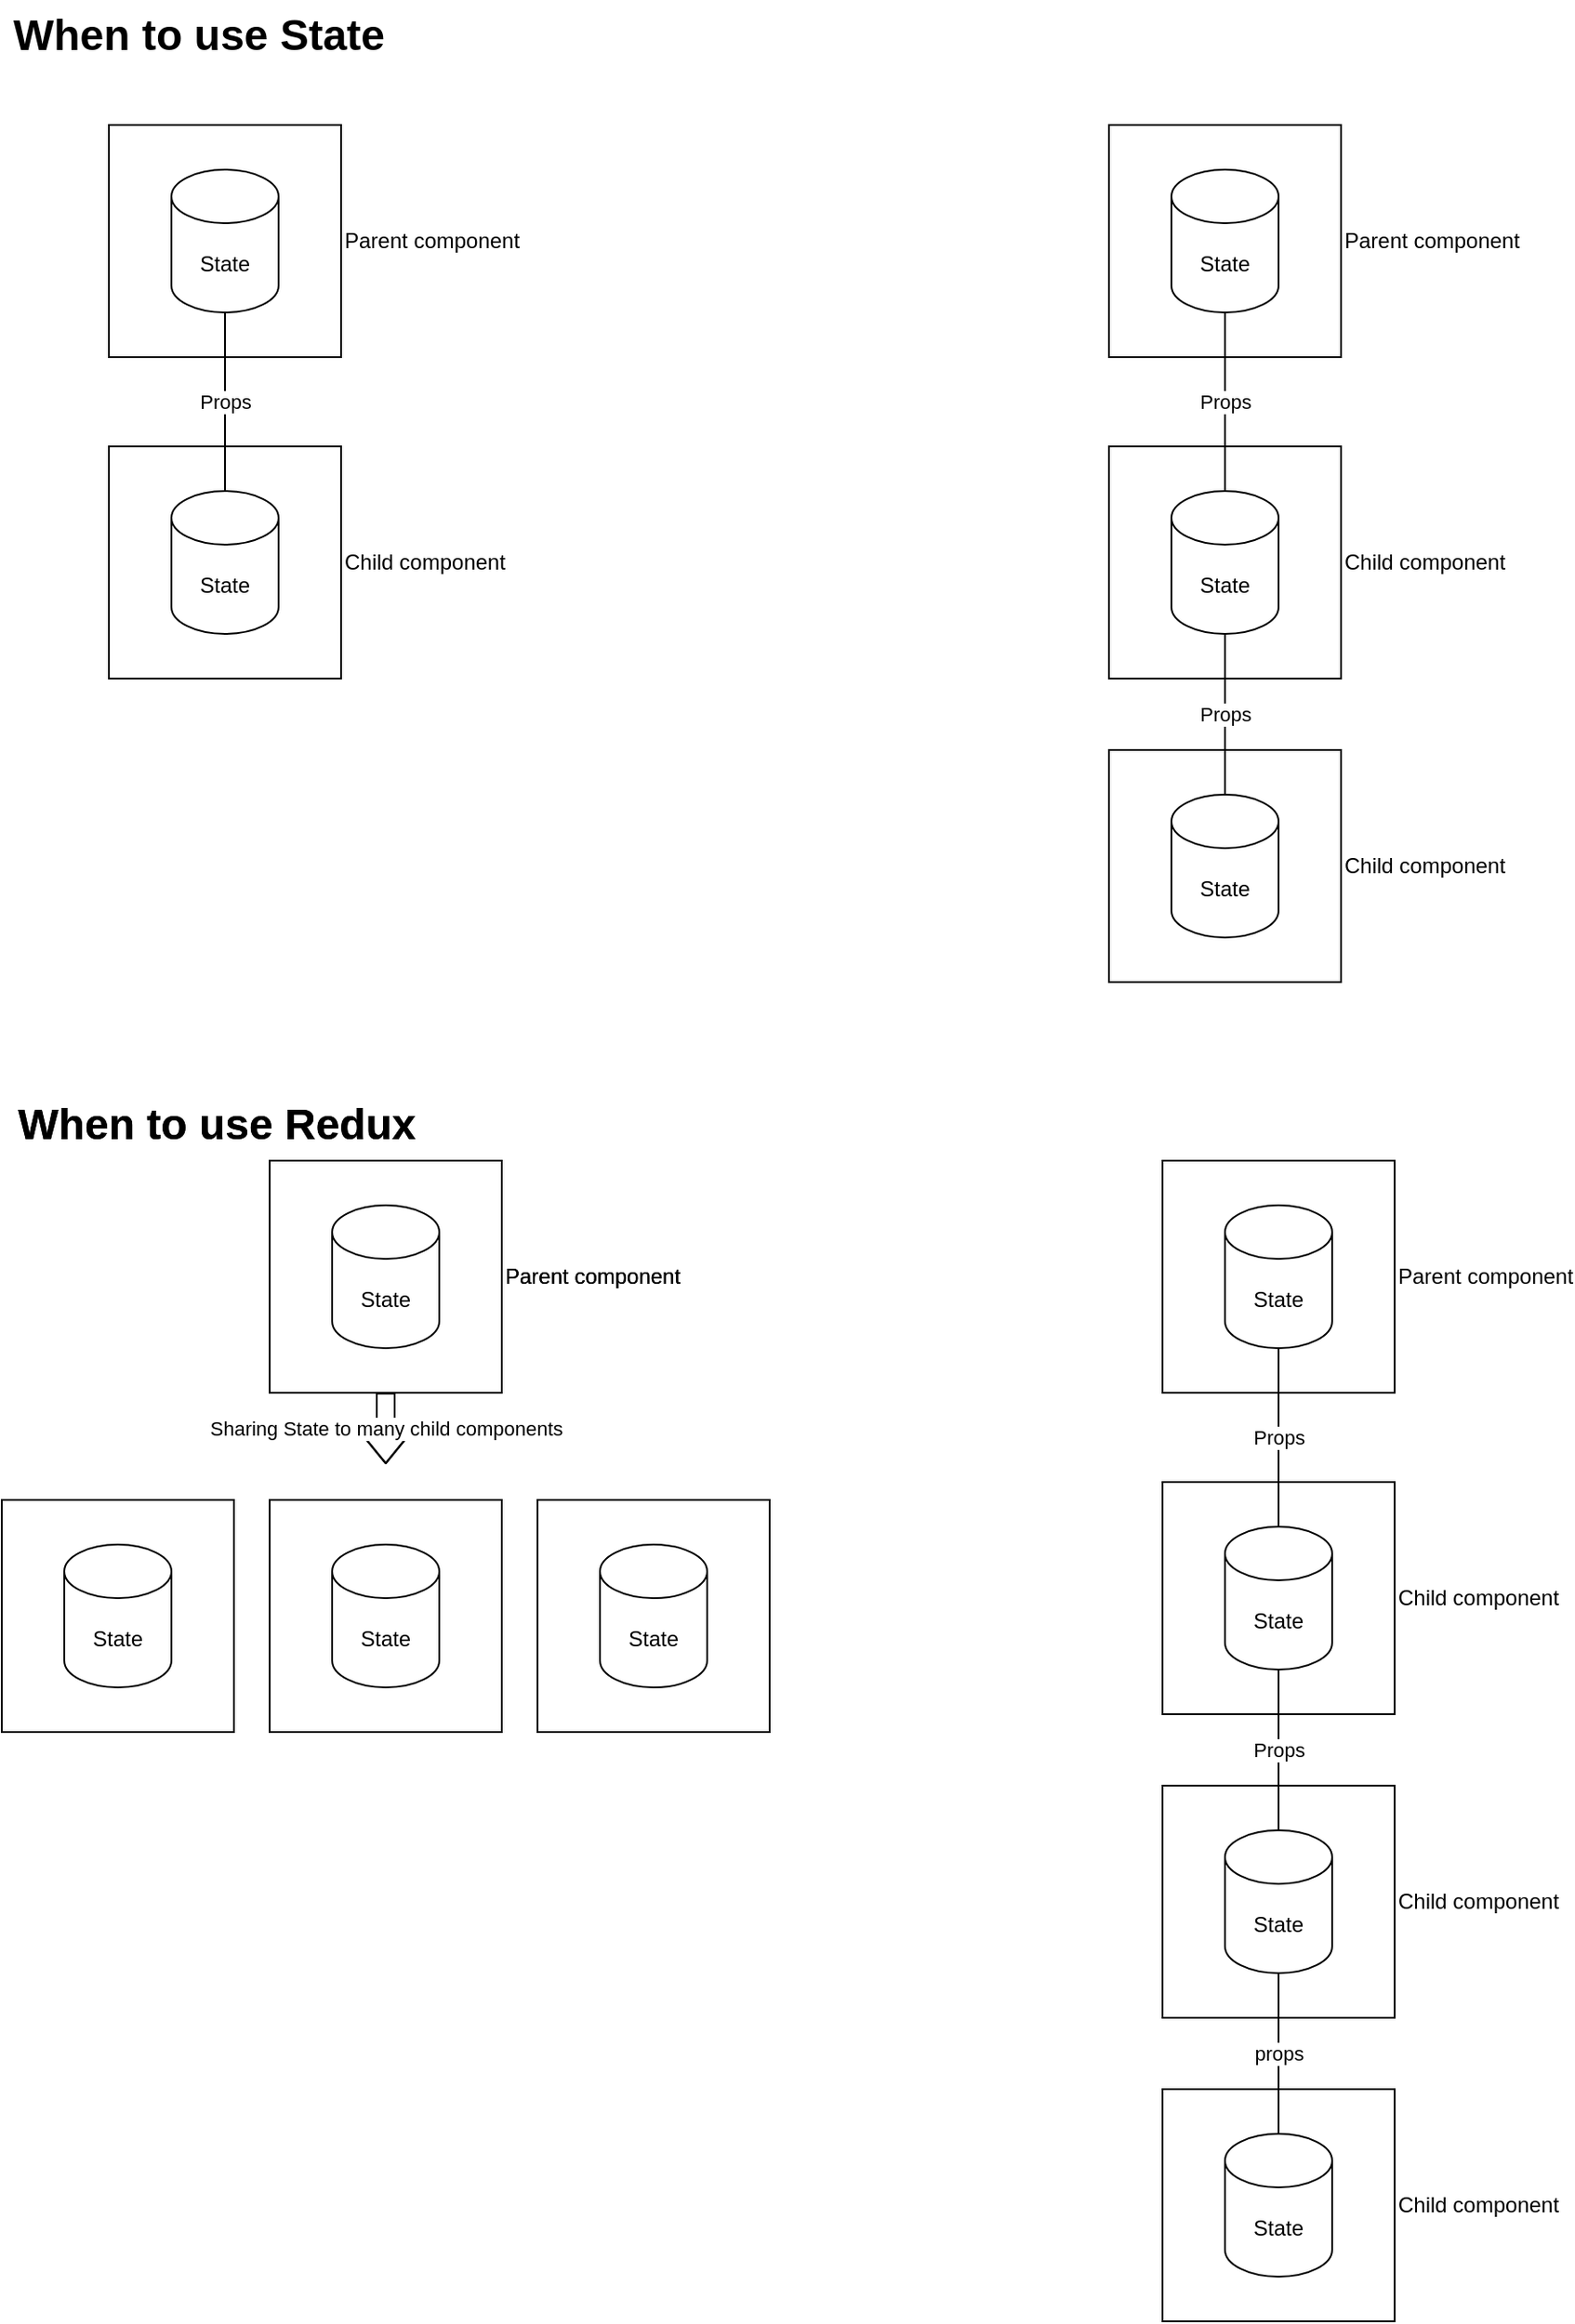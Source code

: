 <mxfile version="14.2.4" type="embed">
    <diagram id="8_qYe8HIOxJQjrzqu-W8" name="Page-1">
        <mxGraphModel dx="1252" dy="798" grid="1" gridSize="10" guides="1" tooltips="1" connect="1" arrows="1" fold="1" page="1" pageScale="1" pageWidth="850" pageHeight="1100" math="0" shadow="0">
            <root>
                <mxCell id="0"/>
                <mxCell id="1" parent="0"/>
                <mxCell id="2" value="When to use State" style="text;strokeColor=none;fillColor=none;html=1;fontSize=24;fontStyle=1;verticalAlign=middle;align=center;" vertex="1" parent="1">
                    <mxGeometry x="100" y="70" width="100" height="40" as="geometry"/>
                </mxCell>
                <mxCell id="3" value="Parent component" style="whiteSpace=wrap;html=1;aspect=fixed;labelPosition=right;verticalLabelPosition=middle;align=left;verticalAlign=middle;" vertex="1" parent="1">
                    <mxGeometry x="100" y="140" width="130" height="130" as="geometry"/>
                </mxCell>
                <mxCell id="4" value="State" style="shape=cylinder3;whiteSpace=wrap;html=1;boundedLbl=1;backgroundOutline=1;size=15;" vertex="1" parent="1">
                    <mxGeometry x="135" y="165" width="60" height="80" as="geometry"/>
                </mxCell>
                <mxCell id="5" value="Child component" style="whiteSpace=wrap;html=1;aspect=fixed;labelPosition=right;verticalLabelPosition=middle;align=left;verticalAlign=middle;" vertex="1" parent="1">
                    <mxGeometry x="100" y="320" width="130" height="130" as="geometry"/>
                </mxCell>
                <mxCell id="6" value="State" style="shape=cylinder3;whiteSpace=wrap;html=1;boundedLbl=1;backgroundOutline=1;size=15;" vertex="1" parent="1">
                    <mxGeometry x="135" y="345" width="60" height="80" as="geometry"/>
                </mxCell>
                <mxCell id="7" value="Props" style="endArrow=none;html=1;entryX=0.5;entryY=1;entryDx=0;entryDy=0;entryPerimeter=0;exitX=0.5;exitY=0;exitDx=0;exitDy=0;exitPerimeter=0;" edge="1" parent="1" source="6" target="4">
                    <mxGeometry width="50" height="50" relative="1" as="geometry">
                        <mxPoint x="20" y="210" as="sourcePoint"/>
                        <mxPoint x="70" y="160" as="targetPoint"/>
                    </mxGeometry>
                </mxCell>
                <mxCell id="25" value="" style="group" vertex="1" connectable="0" parent="1">
                    <mxGeometry x="320" y="720" width="150" height="320" as="geometry"/>
                </mxCell>
                <mxCell id="16" value="" style="group" vertex="1" connectable="0" parent="25">
                    <mxGeometry x="-280" y="190" width="130" height="130" as="geometry"/>
                </mxCell>
                <mxCell id="21" value="" style="group" vertex="1" connectable="0" parent="16">
                    <mxGeometry width="130" height="130" as="geometry"/>
                </mxCell>
                <mxCell id="11" value="" style="whiteSpace=wrap;html=1;aspect=fixed;labelPosition=right;verticalLabelPosition=middle;align=left;verticalAlign=middle;" vertex="1" parent="21">
                    <mxGeometry width="130" height="130" as="geometry"/>
                </mxCell>
                <mxCell id="12" value="State" style="shape=cylinder3;whiteSpace=wrap;html=1;boundedLbl=1;backgroundOutline=1;size=15;" vertex="1" parent="21">
                    <mxGeometry x="35" y="25" width="60" height="80" as="geometry"/>
                </mxCell>
                <mxCell id="22" value="" style="group" vertex="1" connectable="0" parent="16">
                    <mxGeometry x="150" width="130" height="130" as="geometry"/>
                </mxCell>
                <mxCell id="23" value="" style="whiteSpace=wrap;html=1;aspect=fixed;labelPosition=right;verticalLabelPosition=middle;align=left;verticalAlign=middle;" vertex="1" parent="22">
                    <mxGeometry width="130" height="130" as="geometry"/>
                </mxCell>
                <mxCell id="24" value="State" style="shape=cylinder3;whiteSpace=wrap;html=1;boundedLbl=1;backgroundOutline=1;size=15;" vertex="1" parent="22">
                    <mxGeometry x="35" y="25" width="60" height="80" as="geometry"/>
                </mxCell>
                <mxCell id="27" value="State" style="shape=cylinder3;whiteSpace=wrap;html=1;boundedLbl=1;backgroundOutline=1;size=15;" vertex="1" parent="25">
                    <mxGeometry x="55" y="215" width="60" height="80" as="geometry"/>
                </mxCell>
                <mxCell id="38" value="When to use Redux" style="text;strokeColor=none;fillColor=none;html=1;fontSize=24;fontStyle=1;verticalAlign=middle;align=center;" vertex="1" parent="25">
                    <mxGeometry x="-210" y="-40" width="100" height="40" as="geometry"/>
                </mxCell>
                <mxCell id="39" value="Parent component" style="whiteSpace=wrap;html=1;aspect=fixed;labelPosition=right;verticalLabelPosition=middle;align=left;verticalAlign=middle;" vertex="1" parent="25">
                    <mxGeometry x="-130" width="130" height="130" as="geometry"/>
                </mxCell>
                <mxCell id="40" value="State" style="shape=cylinder3;whiteSpace=wrap;html=1;boundedLbl=1;backgroundOutline=1;size=15;" vertex="1" parent="25">
                    <mxGeometry x="-95" y="25" width="60" height="80" as="geometry"/>
                </mxCell>
                <mxCell id="41" value="" style="group" vertex="1" connectable="0" parent="25">
                    <mxGeometry x="-280" y="190" width="130" height="130" as="geometry"/>
                </mxCell>
                <mxCell id="42" value="" style="group" vertex="1" connectable="0" parent="41">
                    <mxGeometry width="130" height="130" as="geometry"/>
                </mxCell>
                <mxCell id="43" value="" style="whiteSpace=wrap;html=1;aspect=fixed;labelPosition=right;verticalLabelPosition=middle;align=left;verticalAlign=middle;" vertex="1" parent="42">
                    <mxGeometry width="130" height="130" as="geometry"/>
                </mxCell>
                <mxCell id="44" value="State" style="shape=cylinder3;whiteSpace=wrap;html=1;boundedLbl=1;backgroundOutline=1;size=15;" vertex="1" parent="42">
                    <mxGeometry x="35" y="25" width="60" height="80" as="geometry"/>
                </mxCell>
                <mxCell id="45" value="" style="group" vertex="1" connectable="0" parent="41">
                    <mxGeometry x="150" width="130" height="130" as="geometry"/>
                </mxCell>
                <mxCell id="46" value="" style="whiteSpace=wrap;html=1;aspect=fixed;labelPosition=right;verticalLabelPosition=middle;align=left;verticalAlign=middle;" vertex="1" parent="45">
                    <mxGeometry width="130" height="130" as="geometry"/>
                </mxCell>
                <mxCell id="47" value="State" style="shape=cylinder3;whiteSpace=wrap;html=1;boundedLbl=1;backgroundOutline=1;size=15;" vertex="1" parent="45">
                    <mxGeometry x="35" y="25" width="60" height="80" as="geometry"/>
                </mxCell>
                <mxCell id="48" value="State" style="shape=cylinder3;whiteSpace=wrap;html=1;boundedLbl=1;backgroundOutline=1;size=15;" vertex="1" parent="25">
                    <mxGeometry x="55" y="215" width="60" height="80" as="geometry"/>
                </mxCell>
                <mxCell id="49" value="Sharing State to many child components" style="shape=flexArrow;endArrow=classic;html=1;exitX=0.5;exitY=1;exitDx=0;exitDy=0;" edge="1" source="39" parent="25">
                    <mxGeometry width="50" height="50" relative="1" as="geometry">
                        <mxPoint x="-110" y="150" as="sourcePoint"/>
                        <mxPoint x="-65" y="170" as="targetPoint"/>
                    </mxGeometry>
                </mxCell>
                <mxCell id="51" value="" style="group" vertex="1" connectable="0" parent="25">
                    <mxGeometry x="-210" y="-40" width="210" height="210" as="geometry"/>
                </mxCell>
                <mxCell id="8" value="When to use Redux" style="text;strokeColor=none;fillColor=none;html=1;fontSize=24;fontStyle=1;verticalAlign=middle;align=center;" vertex="1" parent="51">
                    <mxGeometry width="100" height="40" as="geometry"/>
                </mxCell>
                <mxCell id="9" value="Parent component" style="whiteSpace=wrap;html=1;aspect=fixed;labelPosition=right;verticalLabelPosition=middle;align=left;verticalAlign=middle;" vertex="1" parent="51">
                    <mxGeometry x="80" y="40" width="130" height="130" as="geometry"/>
                </mxCell>
                <mxCell id="10" value="State" style="shape=cylinder3;whiteSpace=wrap;html=1;boundedLbl=1;backgroundOutline=1;size=15;" vertex="1" parent="51">
                    <mxGeometry x="115" y="65" width="60" height="80" as="geometry"/>
                </mxCell>
                <mxCell id="30" value="Sharing State to many child components" style="shape=flexArrow;endArrow=classic;html=1;exitX=0.5;exitY=1;exitDx=0;exitDy=0;" edge="1" parent="51" source="9">
                    <mxGeometry width="50" height="50" relative="1" as="geometry">
                        <mxPoint x="100" y="190" as="sourcePoint"/>
                        <mxPoint x="145" y="210" as="targetPoint"/>
                    </mxGeometry>
                </mxCell>
                <mxCell id="26" value="" style="whiteSpace=wrap;html=1;aspect=fixed;labelPosition=right;verticalLabelPosition=middle;align=left;verticalAlign=middle;" vertex="1" parent="25">
                    <mxGeometry x="20" y="190" width="130" height="130" as="geometry"/>
                </mxCell>
                <mxCell id="55" value="State" style="shape=cylinder3;whiteSpace=wrap;html=1;boundedLbl=1;backgroundOutline=1;size=15;" vertex="1" parent="25">
                    <mxGeometry x="55" y="215" width="60" height="80" as="geometry"/>
                </mxCell>
                <mxCell id="52" value="" style="edgeStyle=orthogonalEdgeStyle;rounded=0;orthogonalLoop=1;jettySize=auto;html=1;" edge="1" parent="1" source="31" target="34">
                    <mxGeometry relative="1" as="geometry"/>
                </mxCell>
                <mxCell id="31" value="Parent component" style="whiteSpace=wrap;html=1;aspect=fixed;labelPosition=right;verticalLabelPosition=middle;align=left;verticalAlign=middle;" vertex="1" parent="1">
                    <mxGeometry x="660" y="140" width="130" height="130" as="geometry"/>
                </mxCell>
                <mxCell id="32" value="State" style="shape=cylinder3;whiteSpace=wrap;html=1;boundedLbl=1;backgroundOutline=1;size=15;" vertex="1" parent="1">
                    <mxGeometry x="695" y="165" width="60" height="80" as="geometry"/>
                </mxCell>
                <mxCell id="33" value="Child component" style="whiteSpace=wrap;html=1;aspect=fixed;labelPosition=right;verticalLabelPosition=middle;align=left;verticalAlign=middle;" vertex="1" parent="1">
                    <mxGeometry x="660" y="320" width="130" height="130" as="geometry"/>
                </mxCell>
                <mxCell id="34" value="State" style="shape=cylinder3;whiteSpace=wrap;html=1;boundedLbl=1;backgroundOutline=1;size=15;" vertex="1" parent="1">
                    <mxGeometry x="695" y="345" width="60" height="80" as="geometry"/>
                </mxCell>
                <mxCell id="35" value="Props" style="endArrow=none;html=1;entryX=0.5;entryY=1;entryDx=0;entryDy=0;entryPerimeter=0;exitX=0.5;exitY=0;exitDx=0;exitDy=0;exitPerimeter=0;" edge="1" parent="1" source="34" target="32">
                    <mxGeometry width="50" height="50" relative="1" as="geometry">
                        <mxPoint x="580" y="210" as="sourcePoint"/>
                        <mxPoint x="630" y="160" as="targetPoint"/>
                    </mxGeometry>
                </mxCell>
                <mxCell id="36" value="Child component" style="whiteSpace=wrap;html=1;aspect=fixed;labelPosition=right;verticalLabelPosition=middle;align=left;verticalAlign=middle;" vertex="1" parent="1">
                    <mxGeometry x="660" y="490" width="130" height="130" as="geometry"/>
                </mxCell>
                <mxCell id="37" value="State" style="shape=cylinder3;whiteSpace=wrap;html=1;boundedLbl=1;backgroundOutline=1;size=15;" vertex="1" parent="1">
                    <mxGeometry x="695" y="515" width="60" height="80" as="geometry"/>
                </mxCell>
                <mxCell id="54" value="Props" style="endArrow=none;html=1;entryX=0.5;entryY=0;entryDx=0;entryDy=0;entryPerimeter=0;exitX=0.5;exitY=1;exitDx=0;exitDy=0;exitPerimeter=0;" edge="1" parent="1" source="34" target="37">
                    <mxGeometry width="50" height="50" relative="1" as="geometry">
                        <mxPoint x="390" y="500" as="sourcePoint"/>
                        <mxPoint x="440" y="450" as="targetPoint"/>
                    </mxGeometry>
                </mxCell>
                <mxCell id="58" value="" style="edgeStyle=orthogonalEdgeStyle;rounded=0;orthogonalLoop=1;jettySize=auto;html=1;" edge="1" parent="1" source="59" target="62">
                    <mxGeometry relative="1" as="geometry"/>
                </mxCell>
                <mxCell id="59" value="Parent component" style="whiteSpace=wrap;html=1;aspect=fixed;labelPosition=right;verticalLabelPosition=middle;align=left;verticalAlign=middle;" vertex="1" parent="1">
                    <mxGeometry x="690" y="720" width="130" height="130" as="geometry"/>
                </mxCell>
                <mxCell id="60" value="State" style="shape=cylinder3;whiteSpace=wrap;html=1;boundedLbl=1;backgroundOutline=1;size=15;" vertex="1" parent="1">
                    <mxGeometry x="725" y="745" width="60" height="80" as="geometry"/>
                </mxCell>
                <mxCell id="61" value="Child component" style="whiteSpace=wrap;html=1;aspect=fixed;labelPosition=right;verticalLabelPosition=middle;align=left;verticalAlign=middle;" vertex="1" parent="1">
                    <mxGeometry x="690" y="900" width="130" height="130" as="geometry"/>
                </mxCell>
                <mxCell id="62" value="State" style="shape=cylinder3;whiteSpace=wrap;html=1;boundedLbl=1;backgroundOutline=1;size=15;" vertex="1" parent="1">
                    <mxGeometry x="725" y="925" width="60" height="80" as="geometry"/>
                </mxCell>
                <mxCell id="63" value="Props" style="endArrow=none;html=1;entryX=0.5;entryY=1;entryDx=0;entryDy=0;entryPerimeter=0;exitX=0.5;exitY=0;exitDx=0;exitDy=0;exitPerimeter=0;" edge="1" parent="1" source="62" target="60">
                    <mxGeometry width="50" height="50" relative="1" as="geometry">
                        <mxPoint x="610" y="790" as="sourcePoint"/>
                        <mxPoint x="660" y="740" as="targetPoint"/>
                    </mxGeometry>
                </mxCell>
                <mxCell id="64" value="Child component" style="whiteSpace=wrap;html=1;aspect=fixed;labelPosition=right;verticalLabelPosition=middle;align=left;verticalAlign=middle;" vertex="1" parent="1">
                    <mxGeometry x="690" y="1070" width="130" height="130" as="geometry"/>
                </mxCell>
                <mxCell id="65" value="State" style="shape=cylinder3;whiteSpace=wrap;html=1;boundedLbl=1;backgroundOutline=1;size=15;" vertex="1" parent="1">
                    <mxGeometry x="725" y="1095" width="60" height="80" as="geometry"/>
                </mxCell>
                <mxCell id="66" value="Props" style="endArrow=none;html=1;entryX=0.5;entryY=0;entryDx=0;entryDy=0;entryPerimeter=0;exitX=0.5;exitY=1;exitDx=0;exitDy=0;exitPerimeter=0;" edge="1" parent="1" source="62" target="65">
                    <mxGeometry width="50" height="50" relative="1" as="geometry">
                        <mxPoint x="420" y="1080" as="sourcePoint"/>
                        <mxPoint x="470" y="1030" as="targetPoint"/>
                    </mxGeometry>
                </mxCell>
                <mxCell id="67" value="Child component" style="whiteSpace=wrap;html=1;aspect=fixed;labelPosition=right;verticalLabelPosition=middle;align=left;verticalAlign=middle;" vertex="1" parent="1">
                    <mxGeometry x="690" y="1240" width="130" height="130" as="geometry"/>
                </mxCell>
                <mxCell id="68" value="State" style="shape=cylinder3;whiteSpace=wrap;html=1;boundedLbl=1;backgroundOutline=1;size=15;" vertex="1" parent="1">
                    <mxGeometry x="725" y="1265" width="60" height="80" as="geometry"/>
                </mxCell>
                <mxCell id="69" value="props" style="endArrow=none;html=1;entryX=0.5;entryY=1;entryDx=0;entryDy=0;entryPerimeter=0;exitX=0.5;exitY=0;exitDx=0;exitDy=0;exitPerimeter=0;" edge="1" parent="1" source="68" target="65">
                    <mxGeometry width="50" height="50" relative="1" as="geometry">
                        <mxPoint x="520" y="1020" as="sourcePoint"/>
                        <mxPoint x="570" y="970" as="targetPoint"/>
                    </mxGeometry>
                </mxCell>
            </root>
        </mxGraphModel>
    </diagram>
</mxfile>
